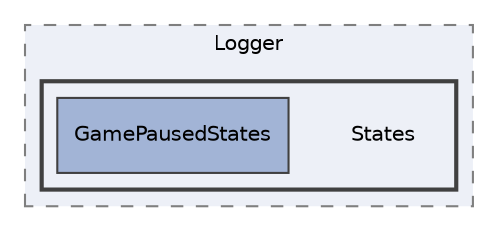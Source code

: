 digraph "Editor/UI/Components/Logger/States"
{
 // LATEX_PDF_SIZE
  edge [fontname="Helvetica",fontsize="10",labelfontname="Helvetica",labelfontsize="10"];
  node [fontname="Helvetica",fontsize="10",shape=record];
  compound=true
  subgraph clusterdir_56703d181b58042adc3cc358f0279165 {
    graph [ bgcolor="#edf0f7", pencolor="grey50", style="filled,dashed,", label="Logger", fontname="Helvetica", fontsize="10", URL="dir_56703d181b58042adc3cc358f0279165.html"]
  subgraph clusterdir_6822669b9eee67c113443e3bb6597c7a {
    graph [ bgcolor="#edf0f7", pencolor="grey25", style="filled,bold,", label="", fontname="Helvetica", fontsize="10", URL="dir_6822669b9eee67c113443e3bb6597c7a.html"]
    dir_6822669b9eee67c113443e3bb6597c7a [shape=plaintext, label="States"];
  dir_a400752cb49275649d29c2fb7ddc0f44 [shape=box, label="GamePausedStates", style="filled,", fillcolor="#a2b4d6", color="grey25", URL="dir_a400752cb49275649d29c2fb7ddc0f44.html"];
  }
  }
}
